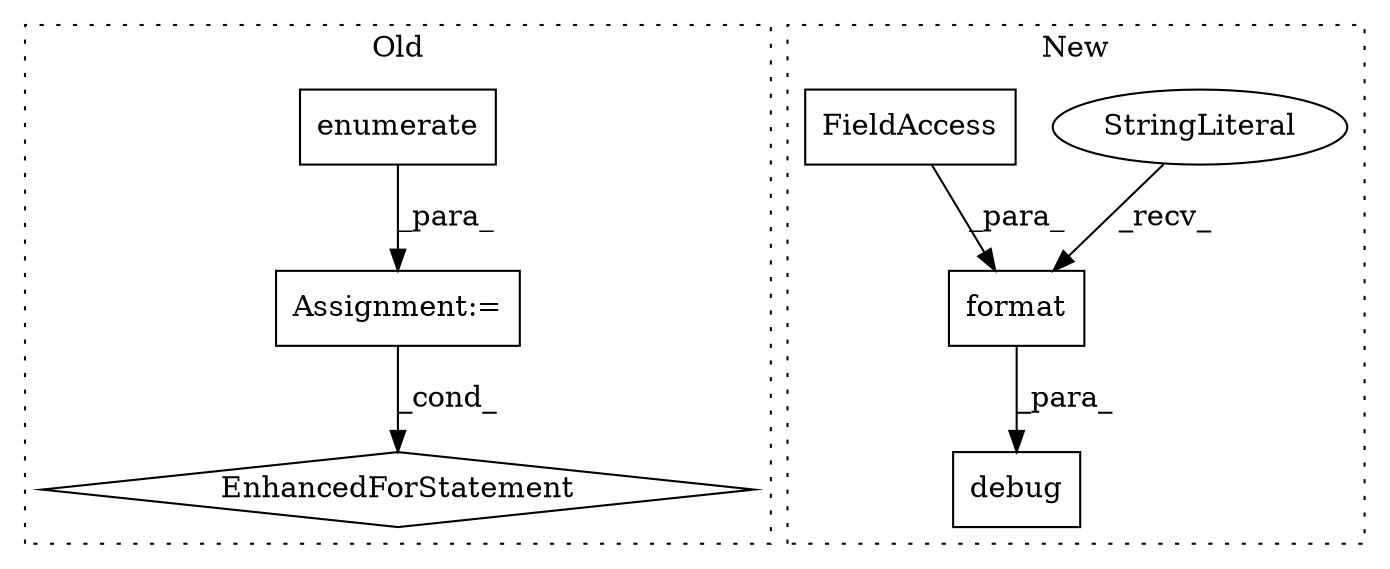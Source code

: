 digraph G {
subgraph cluster0 {
1 [label="enumerate" a="32" s="8445,8459" l="10,1" shape="box"];
5 [label="EnhancedForStatement" a="70" s="8366,8460" l="71,2" shape="diamond"];
6 [label="Assignment:=" a="7" s="8366,8460" l="71,2" shape="box"];
label = "Old";
style="dotted";
}
subgraph cluster1 {
2 [label="debug" a="32" s="7779,7826" l="6,1" shape="box"];
3 [label="format" a="32" s="7808,7825" l="7,1" shape="box"];
4 [label="StringLiteral" a="45" s="7785" l="22" shape="ellipse"];
7 [label="FieldAccess" a="22" s="7815" l="4" shape="box"];
label = "New";
style="dotted";
}
1 -> 6 [label="_para_"];
3 -> 2 [label="_para_"];
4 -> 3 [label="_recv_"];
6 -> 5 [label="_cond_"];
7 -> 3 [label="_para_"];
}